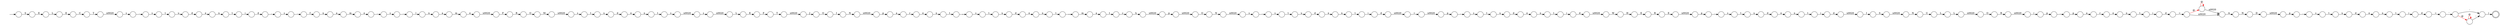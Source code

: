 digraph Automaton {
  rankdir = LR;
  0 [shape=circle,label=""];
  0 -> 70 [label="u"]
  1 [shape=circle,label=""];
  1 -> 62 [label="s"]
  2 [shape=circle,label=""];
  2 -> 165 [label="n"]
  3 [shape=circle,label=""];
  3 -> 5 [label=","]
  4 [shape=circle,label=""];
  4 -> 158 [label="d"]
  5 [shape=circle,label=""];
  5 -> 144 [label="s"]
  6 [shape=circle,label=""];
  6 -> 169 [label="e"]
  7 [shape=circle,label=""];
  7 -> 91 [label="s"]
  8 [shape=circle,label=""];
  8 -> 172 [label="T"]
  9 [shape=circle,label=""];
  9 -> 68 [label=")"]
  10 [shape=circle,label=""];
  10 -> 126 [label="e"]
  11 [shape=circle,label=""];
  11 -> 65 [label="m"]
  12 [shape=circle,label=""];
  12 -> 109 [label="C"]
  13 [shape=circle,label=""];
  13 -> 33 [label="\u0020"]
  14 [shape=circle,label=""];
  14 -> 40 [label="E"]
  15 [shape=circle,label=""];
  15 -> 164 [label="@",color=red]
  15 -> 9 [label="'"]
  16 [shape=circle,label=""];
  16 -> 42 [label="n"]
  17 [shape=circle,label=""];
  17 -> 121 [label="s"]
  18 [shape=circle,label=""];
  18 -> 102 [label="O"]
  19 [shape=circle,label=""];
  19 -> 166 [label="."]
  20 [shape=circle,label=""];
  20 -> 151 [label="D"]
  21 [shape=circle,label=""];
  21 -> 58 [label="t"]
  22 [shape=circle,label=""];
  22 -> 49 [label="L"]
  23 [shape=circle,label=""];
  23 -> 81 [label="e"]
  24 [shape=circle,label=""];
  24 -> 39 [label="."]
  25 [shape=circle,label=""];
  25 -> 15 [label="'"]
  26 [shape=circle,label=""];
  26 -> 162 [label="I"]
  27 [shape=circle,label=""];
  27 -> 85 [label="u"]
  28 [shape=circle,label=""];
  28 -> 154 [label="."]
  29 [shape=circle,label=""];
  29 -> 72 [label="t"]
  30 [shape=circle,label=""];
  30 -> 174 [label="p"]
  31 [shape=circle,label=""];
  31 -> 43 [label="t"]
  32 [shape=circle,label=""];
  32 -> 132 [label="n"]
  33 [shape=circle,label=""];
  33 -> 173 [label="O"]
  34 [shape=circle,label=""];
  34 -> 101 [label="."]
  35 [shape=circle,label=""];
  35 -> 36 [label="f"]
  36 [shape=circle,label=""];
  36 -> 125 [label="n"]
  37 [shape=circle,label=""];
  37 -> 93 [label="F"]
  38 [shape=circle,label=""];
  38 -> 94 [label="L"]
  39 [shape=circle,label=""];
  39 -> 143 [label="s"]
  40 [shape=circle,label=""];
  40 -> 8 [label="F"]
  41 [shape=circle,label=""];
  41 -> 60 [label="d"]
  42 [shape=circle,label=""];
  42 -> 175 [label="t"]
  43 [shape=circle,label=""];
  43 -> 146 [label="i"]
  44 [shape=circle,label=""];
  44 -> 103 [label="\u0020"]
  45 [shape=circle,label=""];
  45 -> 24 [label="p"]
  46 [shape=circle,label=""];
  46 -> 107 [label="u"]
  47 [shape=circle,label=""];
  47 -> 2 [label="e"]
  48 [shape=circle,label=""];
  48 -> 155 [label="H"]
  49 [shape=circle,label=""];
  49 -> 66 [label="L"]
  50 [shape=circle,label=""];
  50 -> 139 [label="M"]
  51 [shape=circle,label=""];
  51 -> 28 [label="s"]
  52 [shape=circle,label=""];
  52 -> 108 [label="d"]
  53 [shape=circle,label=""];
  53 -> 159 [label="s"]
  54 [shape=circle,label=""];
  54 -> 14 [label="L"]
  55 [shape=circle,label=""];
  55 -> 21 [label="n"]
  56 [shape=circle,label=""];
  56 -> 113 [label="l"]
  57 [shape=circle,label=""];
  57 -> 147 [label="a"]
  58 [shape=circle,label=""];
  58 -> 168 [label="i"]
  59 [shape=circle,label=""];
  59 -> 45 [label="\u0020"]
  60 [shape=circle,label=""];
  60 -> 32 [label="e"]
  61 [shape=circle,label=""];
  61 -> 78 [label="\u0020"]
  62 [shape=circle,label=""];
  62 -> 27 [label="t"]
  63 [shape=circle,label=""];
  63 -> 118 [label="i"]
  64 [shape=circle,label=""];
  64 -> 111 [label="n"]
  65 [shape=circle,label=""];
  65 -> 3 [label="e"]
  66 [shape=circle,label=""];
  66 -> 100 [label="\u0020"]
  67 [shape=circle,label=""];
  67 -> 1 [label="."]
  68 [shape=doublecircle,label=""];
  69 [shape=circle,label=""];
  69 -> 140 [label="u"]
  70 [shape=circle,label=""];
  70 -> 124 [label="d"]
  71 [shape=circle,label=""];
  71 -> 26 [label="\u0020"]
  72 [shape=circle,label=""];
  72 -> 41 [label="u"]
  73 [shape=circle,label=""];
  73 -> 97 [label="i"]
  74 [shape=circle,label=""];
  74 -> 73 [label="t"]
  75 [shape=circle,label=""];
  75 -> 46 [label="t"]
  76 [shape=circle,label=""];
  76 -> 35 [label="."]
  77 [shape=circle,label=""];
  77 -> 20 [label="N"]
  78 [shape=circle,label=""];
  78 -> 48 [label="W"]
  79 [shape=circle,label=""];
  79 -> 71 [label="d"]
  80 [shape=circle,label=""];
  80 -> 13 [label="p"]
  81 [shape=circle,label=""];
  81 -> 31 [label="n"]
  82 [shape=circle,label=""];
  82 -> 116 [label="h"]
  83 [shape=circle,label=""];
  83 -> 59 [label="E"]
  84 [shape=circle,label=""];
  84 -> 67 [label="s"]
  85 [shape=circle,label=""];
  85 -> 23 [label="d"]
  86 [shape=circle,label=""];
  86 -> 160 [label="a"]
  87 [shape=circle,label=""];
  87 -> 38 [label="E"]
  88 [shape=circle,label=""];
  88 -> 120 [label="N"]
  89 [shape=circle,label=""];
  89 -> 34 [label="p"]
  90 [shape=circle,label=""];
  90 -> 148 [label="d"]
  91 [shape=circle,label=""];
  91 -> 153 [label="t"]
  92 [shape=circle,label=""];
  92 -> 50 [label="O"]
  93 [shape=circle,label=""];
  93 -> 92 [label="R"]
  94 [shape=circle,label=""];
  94 -> 12 [label="E"]
  95 [shape=circle,label=""];
  95 -> 25 [label="="]
  96 [shape=circle,label=""];
  96 -> 99 [label="R"]
  97 [shape=circle,label=""];
  97 -> 95 [label="d"]
  98 [shape=circle,label=""];
  98 -> 156 [label=","]
  99 [shape=circle,label=""];
  99 -> 129 [label="\u0020"]
  100 [shape=circle,label=""];
  100 -> 96 [label="O"]
  101 [shape=circle,label=""];
  101 -> 104 [label="s"]
  102 [shape=circle,label=""];
  102 -> 88 [label="I"]
  103 [shape=circle,label=""];
  103 -> 130 [label="N"]
  104 [shape=circle,label=""];
  104 -> 69 [label="t"]
  105 [shape=circle,label=""];
  105 -> 150 [label="p"]
  106 [shape=circle,label=""];
  106 -> 137 [label="t"]
  107 [shape=circle,label=""];
  107 -> 141 [label="d"]
  108 [shape=circle,label=""];
  108 -> 55 [label="e"]
  109 [shape=circle,label=""];
  109 -> 176 [label="T"]
  110 [shape=circle,label=""];
  110 -> 30 [label="\u0020"]
  111 [shape=circle,label=""];
  111 -> 115 [label="t"]
  112 [shape=circle,label=""];
  112 -> 167 [label="@",color=red]
  112 -> 114 [label="\u0020"]
  113 [shape=circle,label=""];
  113 -> 171 [label="n"]
  114 [shape=circle,label=""];
  114 -> 77 [label="A"]
  115 [shape=circle,label=""];
  115 -> 163 [label="_"]
  116 [shape=circle,label=""];
  116 -> 80 [label="\u0020"]
  117 [shape=circle,label=""];
  117 -> 10 [label="r"]
  118 [shape=circle,label=""];
  118 -> 123 [label="d"]
  119 [shape=circle,label=""];
  initial [shape=plaintext,label=""];
  initial -> 119
  119 -> 87 [label="S"]
  120 [shape=circle,label=""];
  120 -> 105 [label="\u0020"]
  121 [shape=circle,label=""];
  121 -> 0 [label="t"]
  122 [shape=circle,label=""];
  122 -> 161 [label="t"]
  123 [shape=circle,label=""];
  123 -> 112 [label="="]
  124 [shape=circle,label=""];
  124 -> 16 [label="e"]
  125 [shape=circle,label=""];
  125 -> 11 [label="a"]
  126 [shape=circle,label=""];
  126 -> 106 [label="n"]
  127 [shape=circle,label=""];
  127 -> 74 [label="n"]
  128 [shape=circle,label=""];
  128 -> 4 [label="i"]
  129 [shape=circle,label=""];
  129 -> 142 [label="("]
  130 [shape=circle,label=""];
  130 -> 22 [label="U"]
  131 [shape=circle,label=""];
  131 -> 83 [label="R"]
  132 [shape=circle,label=""];
  132 -> 128 [label="t"]
  133 [shape=circle,label=""];
  133 -> 75 [label="s"]
  134 [shape=circle,label=""];
  134 -> 18 [label="J"]
  135 [shape=circle,label=""];
  135 -> 90 [label="u"]
  136 [shape=circle,label=""];
  136 -> 51 [label="\u0020"]
  137 [shape=circle,label=""];
  137 -> 133 [label="_"]
  138 [shape=circle,label=""];
  138 -> 6 [label="m"]
  139 [shape=circle,label=""];
  139 -> 17 [label="\u0020"]
  140 [shape=circle,label=""];
  140 -> 157 [label="d"]
  141 [shape=circle,label=""];
  141 -> 64 [label="e"]
  142 [shape=circle,label=""];
  142 -> 19 [label="p"]
  143 [shape=circle,label=""];
  143 -> 135 [label="t"]
  144 [shape=circle,label=""];
  144 -> 56 [label="."]
  145 [shape=circle,label=""];
  145 -> 110 [label="="]
  146 [shape=circle,label=""];
  146 -> 98 [label="d"]
  147 [shape=circle,label=""];
  147 -> 152 [label="t"]
  148 [shape=circle,label=""];
  148 -> 149 [label="e"]
  149 [shape=circle,label=""];
  149 -> 122 [label="n"]
  150 [shape=circle,label=""];
  150 -> 117 [label="a"]
  151 [shape=circle,label=""];
  151 -> 89 [label="\u0020"]
  152 [shape=circle,label=""];
  152 -> 82 [label="c"]
  153 [shape=circle,label=""];
  153 -> 52 [label="u"]
  154 [shape=circle,label=""];
  154 -> 29 [label="s"]
  155 [shape=circle,label=""];
  155 -> 131 [label="E"]
  156 [shape=circle,label=""];
  156 -> 76 [label="s"]
  157 [shape=circle,label=""];
  157 -> 127 [label="e"]
  158 [shape=circle,label=""];
  158 -> 145 [label="\u0020"]
  159 [shape=circle,label=""];
  159 -> 54 [label="\u0020"]
  160 [shape=circle,label=""];
  160 -> 47 [label="r"]
  161 [shape=circle,label=""];
  161 -> 79 [label="i"]
  162 [shape=circle,label=""];
  162 -> 44 [label="S"]
  163 [shape=circle,label=""];
  163 -> 57 [label="m"]
  164 [shape=circle,label=""];
  164 -> 164 [label="@",color=red]
  164 -> 9 [label="'"]
  165 [shape=circle,label=""];
  165 -> 63 [label="t"]
  166 [shape=circle,label=""];
  166 -> 86 [label="p"]
  167 [shape=circle,label=""];
  167 -> 167 [label="@",color=red]
  167 -> 114 [label="\u0020"]
  168 [shape=circle,label=""];
  168 -> 61 [label="d"]
  169 [shape=circle,label=""];
  169 -> 37 [label="\u0020"]
  170 [shape=circle,label=""];
  170 -> 53 [label="\u0020"]
  171 [shape=circle,label=""];
  171 -> 138 [label="a"]
  172 [shape=circle,label=""];
  172 -> 134 [label="\u0020"]
  173 [shape=circle,label=""];
  173 -> 136 [label="N"]
  174 [shape=circle,label=""];
  174 -> 7 [label="."]
  175 [shape=circle,label=""];
  175 -> 170 [label="s"]
  176 [shape=circle,label=""];
  176 -> 84 [label="\u0020"]
}
